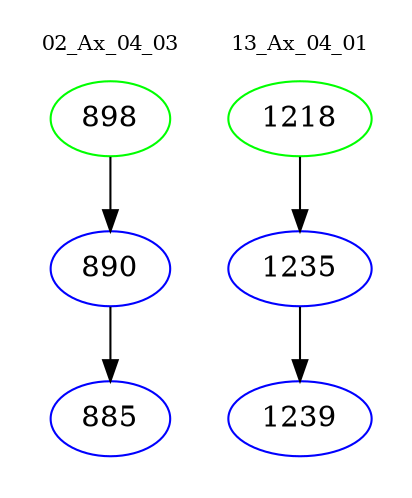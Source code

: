 digraph{
subgraph cluster_0 {
color = white
label = "02_Ax_04_03";
fontsize=10;
T0_898 [label="898", color="green"]
T0_898 -> T0_890 [color="black"]
T0_890 [label="890", color="blue"]
T0_890 -> T0_885 [color="black"]
T0_885 [label="885", color="blue"]
}
subgraph cluster_1 {
color = white
label = "13_Ax_04_01";
fontsize=10;
T1_1218 [label="1218", color="green"]
T1_1218 -> T1_1235 [color="black"]
T1_1235 [label="1235", color="blue"]
T1_1235 -> T1_1239 [color="black"]
T1_1239 [label="1239", color="blue"]
}
}
